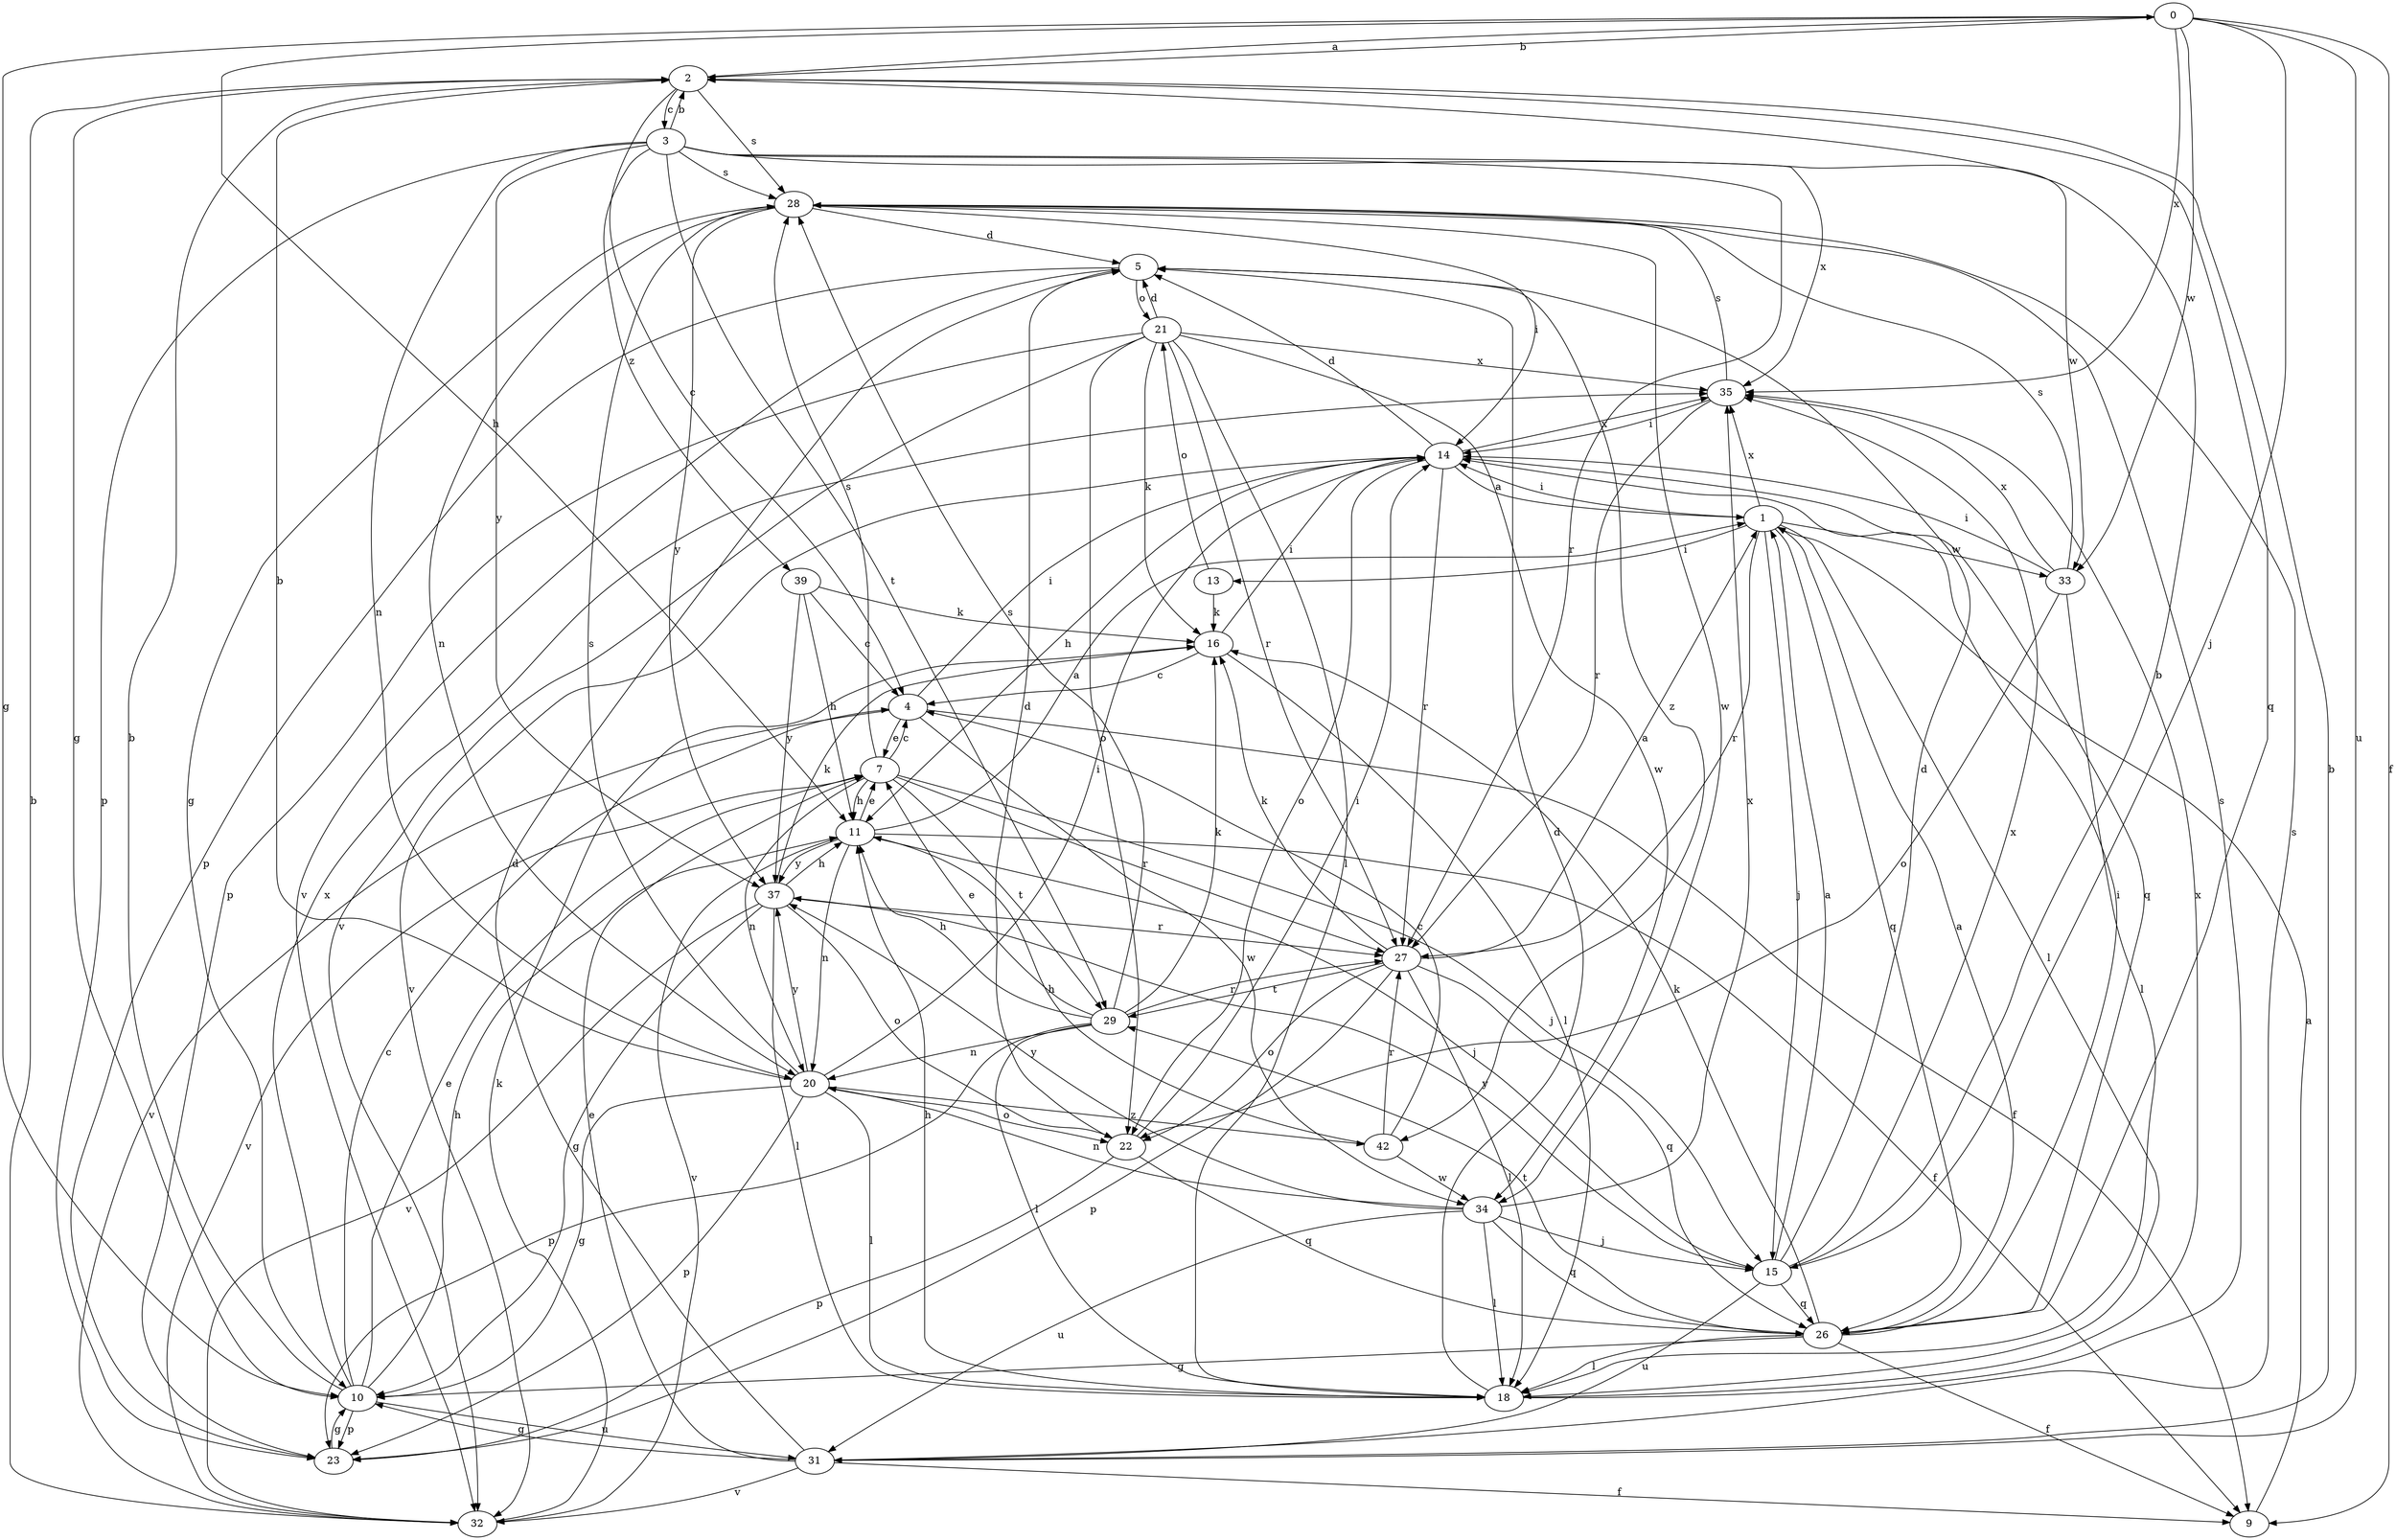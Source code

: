 strict digraph  {
0;
1;
2;
3;
4;
5;
7;
9;
10;
11;
13;
14;
15;
16;
18;
20;
21;
22;
23;
26;
27;
28;
29;
31;
32;
33;
34;
35;
37;
39;
42;
0 -> 2  [label=b];
0 -> 9  [label=f];
0 -> 10  [label=g];
0 -> 11  [label=h];
0 -> 15  [label=j];
0 -> 31  [label=u];
0 -> 33  [label=w];
0 -> 35  [label=x];
1 -> 13  [label=i];
1 -> 14  [label=i];
1 -> 15  [label=j];
1 -> 18  [label=l];
1 -> 26  [label=q];
1 -> 27  [label=r];
1 -> 33  [label=w];
1 -> 35  [label=x];
2 -> 0  [label=a];
2 -> 3  [label=c];
2 -> 4  [label=c];
2 -> 10  [label=g];
2 -> 26  [label=q];
2 -> 28  [label=s];
3 -> 2  [label=b];
3 -> 20  [label=n];
3 -> 23  [label=p];
3 -> 27  [label=r];
3 -> 28  [label=s];
3 -> 29  [label=t];
3 -> 33  [label=w];
3 -> 35  [label=x];
3 -> 37  [label=y];
3 -> 39  [label=z];
4 -> 7  [label=e];
4 -> 9  [label=f];
4 -> 14  [label=i];
4 -> 32  [label=v];
4 -> 34  [label=w];
5 -> 21  [label=o];
5 -> 23  [label=p];
5 -> 32  [label=v];
5 -> 42  [label=z];
7 -> 4  [label=c];
7 -> 11  [label=h];
7 -> 15  [label=j];
7 -> 20  [label=n];
7 -> 27  [label=r];
7 -> 28  [label=s];
7 -> 29  [label=t];
7 -> 32  [label=v];
9 -> 1  [label=a];
10 -> 2  [label=b];
10 -> 4  [label=c];
10 -> 7  [label=e];
10 -> 11  [label=h];
10 -> 23  [label=p];
10 -> 31  [label=u];
10 -> 35  [label=x];
11 -> 1  [label=a];
11 -> 7  [label=e];
11 -> 9  [label=f];
11 -> 15  [label=j];
11 -> 20  [label=n];
11 -> 32  [label=v];
11 -> 37  [label=y];
13 -> 16  [label=k];
13 -> 21  [label=o];
14 -> 1  [label=a];
14 -> 5  [label=d];
14 -> 11  [label=h];
14 -> 22  [label=o];
14 -> 26  [label=q];
14 -> 27  [label=r];
14 -> 32  [label=v];
14 -> 35  [label=x];
15 -> 1  [label=a];
15 -> 2  [label=b];
15 -> 5  [label=d];
15 -> 26  [label=q];
15 -> 31  [label=u];
15 -> 35  [label=x];
15 -> 37  [label=y];
16 -> 4  [label=c];
16 -> 14  [label=i];
16 -> 18  [label=l];
18 -> 5  [label=d];
18 -> 11  [label=h];
18 -> 28  [label=s];
18 -> 35  [label=x];
20 -> 2  [label=b];
20 -> 10  [label=g];
20 -> 14  [label=i];
20 -> 18  [label=l];
20 -> 22  [label=o];
20 -> 23  [label=p];
20 -> 28  [label=s];
20 -> 37  [label=y];
20 -> 42  [label=z];
21 -> 5  [label=d];
21 -> 16  [label=k];
21 -> 18  [label=l];
21 -> 22  [label=o];
21 -> 23  [label=p];
21 -> 27  [label=r];
21 -> 32  [label=v];
21 -> 34  [label=w];
21 -> 35  [label=x];
22 -> 5  [label=d];
22 -> 14  [label=i];
22 -> 23  [label=p];
22 -> 26  [label=q];
23 -> 10  [label=g];
26 -> 1  [label=a];
26 -> 9  [label=f];
26 -> 10  [label=g];
26 -> 14  [label=i];
26 -> 16  [label=k];
26 -> 18  [label=l];
26 -> 29  [label=t];
27 -> 1  [label=a];
27 -> 16  [label=k];
27 -> 18  [label=l];
27 -> 22  [label=o];
27 -> 23  [label=p];
27 -> 26  [label=q];
27 -> 29  [label=t];
28 -> 5  [label=d];
28 -> 10  [label=g];
28 -> 14  [label=i];
28 -> 20  [label=n];
28 -> 34  [label=w];
28 -> 37  [label=y];
29 -> 7  [label=e];
29 -> 11  [label=h];
29 -> 16  [label=k];
29 -> 18  [label=l];
29 -> 20  [label=n];
29 -> 23  [label=p];
29 -> 27  [label=r];
29 -> 28  [label=s];
31 -> 2  [label=b];
31 -> 5  [label=d];
31 -> 7  [label=e];
31 -> 9  [label=f];
31 -> 10  [label=g];
31 -> 28  [label=s];
31 -> 32  [label=v];
32 -> 2  [label=b];
32 -> 16  [label=k];
33 -> 14  [label=i];
33 -> 18  [label=l];
33 -> 22  [label=o];
33 -> 28  [label=s];
33 -> 35  [label=x];
34 -> 15  [label=j];
34 -> 18  [label=l];
34 -> 20  [label=n];
34 -> 26  [label=q];
34 -> 31  [label=u];
34 -> 35  [label=x];
34 -> 37  [label=y];
35 -> 14  [label=i];
35 -> 27  [label=r];
35 -> 28  [label=s];
37 -> 10  [label=g];
37 -> 11  [label=h];
37 -> 16  [label=k];
37 -> 18  [label=l];
37 -> 22  [label=o];
37 -> 27  [label=r];
37 -> 32  [label=v];
39 -> 4  [label=c];
39 -> 11  [label=h];
39 -> 16  [label=k];
39 -> 37  [label=y];
42 -> 4  [label=c];
42 -> 11  [label=h];
42 -> 27  [label=r];
42 -> 34  [label=w];
}
